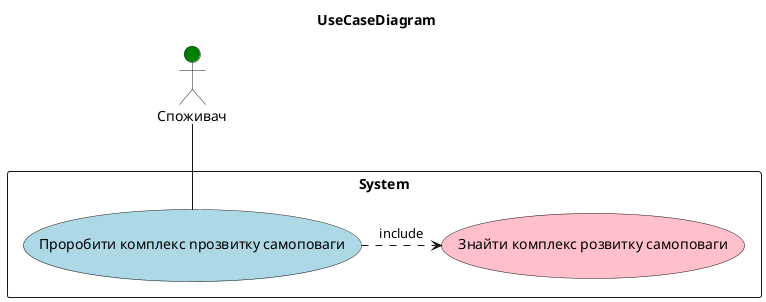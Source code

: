 @startuml
title UseСaseDiagram
actor "Cпоживач" as act #Green

rectangle System {
    usecase (Проробити комплекс nрозвитку самоповаги) as use1 #LightBlue
    usecase (Знайти комплекс розвитку самоповаги) as use2 #Pink

    act -- use1
    use1 .> use2 : include
}
@enduml
